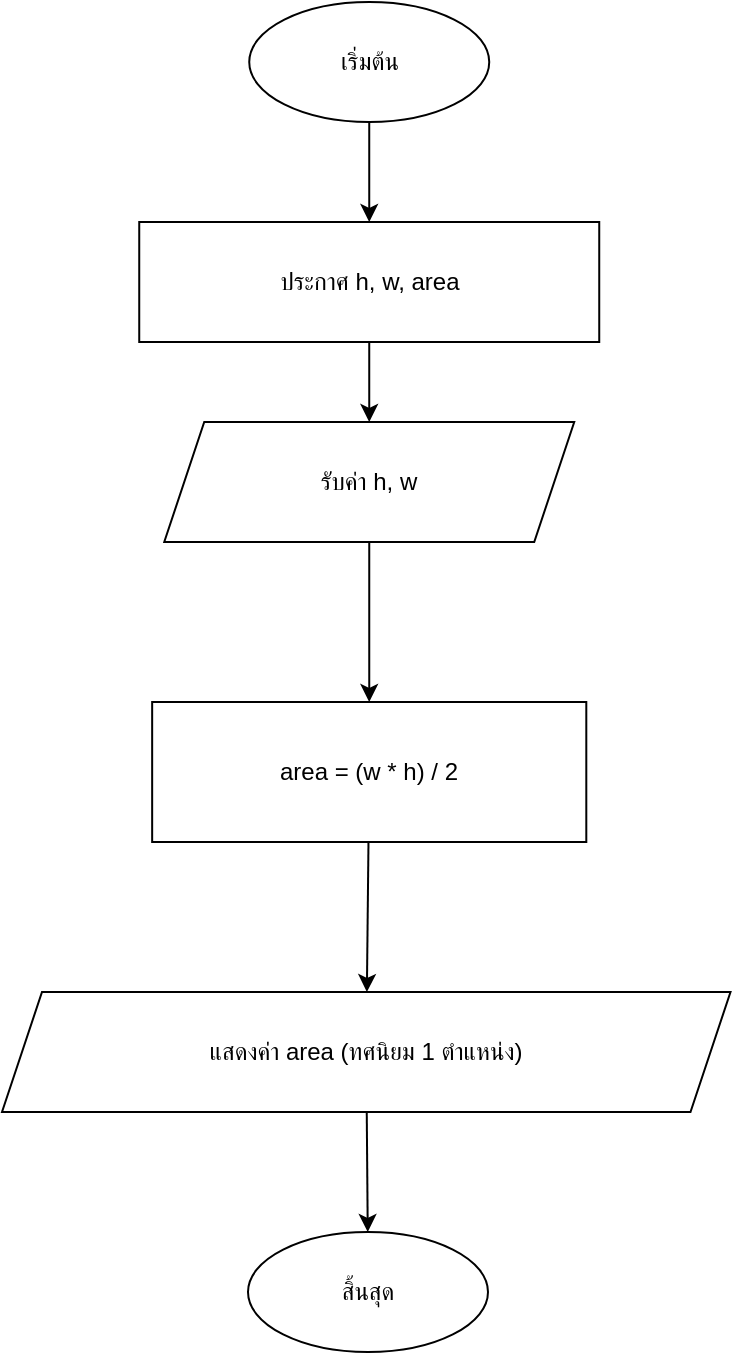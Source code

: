 <mxfile>
    <diagram id="6g8yS0dMoU8KTHpLDpC6" name="Page-1">
        <mxGraphModel dx="1189" dy="820" grid="1" gridSize="10" guides="1" tooltips="1" connect="1" arrows="1" fold="1" page="1" pageScale="1" pageWidth="827" pageHeight="1169" math="0" shadow="0">
            <root>
                <mxCell id="0"/>
                <mxCell id="1" parent="0"/>
                <mxCell id="2" value="" style="edgeStyle=none;html=1;" edge="1" parent="1" source="3" target="6">
                    <mxGeometry relative="1" as="geometry"/>
                </mxCell>
                <mxCell id="3" value="เริ่มต้น" style="ellipse;whiteSpace=wrap;html=1;" vertex="1" parent="1">
                    <mxGeometry x="353.62" y="90" width="120" height="60" as="geometry"/>
                </mxCell>
                <mxCell id="4" value="สิ้นสุด" style="ellipse;whiteSpace=wrap;html=1;" vertex="1" parent="1">
                    <mxGeometry x="353" y="705" width="120" height="60" as="geometry"/>
                </mxCell>
                <mxCell id="5" value="" style="edgeStyle=none;html=1;" edge="1" parent="1" source="6" target="8">
                    <mxGeometry relative="1" as="geometry"/>
                </mxCell>
                <mxCell id="6" value="ประกาศ h, w, area" style="rounded=0;whiteSpace=wrap;html=1;" vertex="1" parent="1">
                    <mxGeometry x="298.62" y="200" width="230" height="60" as="geometry"/>
                </mxCell>
                <mxCell id="7" value="" style="edgeStyle=none;html=1;entryX=0.5;entryY=0;entryDx=0;entryDy=0;" edge="1" parent="1" source="8" target="22">
                    <mxGeometry relative="1" as="geometry">
                        <mxPoint x="413.62" y="410" as="targetPoint"/>
                    </mxGeometry>
                </mxCell>
                <mxCell id="8" value="รับค่า h, w" style="shape=parallelogram;perimeter=parallelogramPerimeter;whiteSpace=wrap;html=1;fixedSize=1;" vertex="1" parent="1">
                    <mxGeometry x="311.12" y="300" width="205" height="60" as="geometry"/>
                </mxCell>
                <mxCell id="11" value="" style="edgeStyle=none;html=1;" edge="1" parent="1" source="12" target="4">
                    <mxGeometry relative="1" as="geometry"/>
                </mxCell>
                <mxCell id="12" value="แสดงค่า area (ทศนิยม 1 ตำแหน่ง)" style="shape=parallelogram;perimeter=parallelogramPerimeter;whiteSpace=wrap;html=1;fixedSize=1;" vertex="1" parent="1">
                    <mxGeometry x="230" y="585" width="364.25" height="60" as="geometry"/>
                </mxCell>
                <mxCell id="23" value="" style="edgeStyle=none;html=1;" edge="1" parent="1" source="22" target="12">
                    <mxGeometry relative="1" as="geometry"/>
                </mxCell>
                <mxCell id="22" value="area = (w * h) / 2" style="rounded=0;whiteSpace=wrap;html=1;" vertex="1" parent="1">
                    <mxGeometry x="305.08" y="440" width="217.07" height="70" as="geometry"/>
                </mxCell>
            </root>
        </mxGraphModel>
    </diagram>
</mxfile>